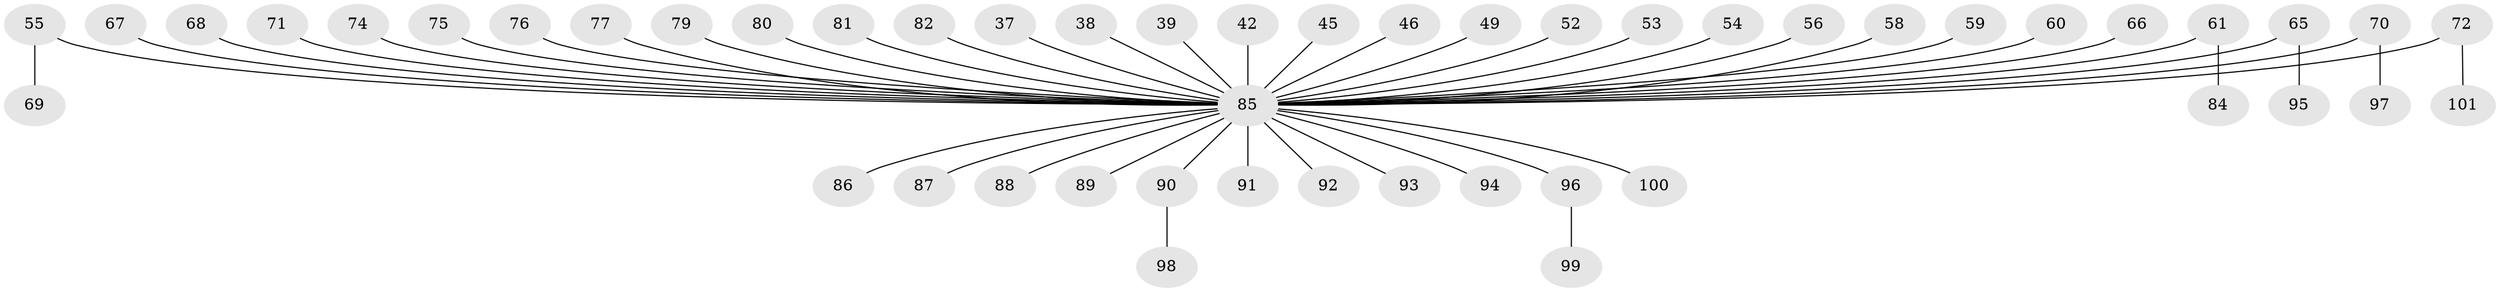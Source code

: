 // original degree distribution, {4: 0.0594059405940594, 5: 0.039603960396039604, 8: 0.009900990099009901, 3: 0.12871287128712872, 6: 0.019801980198019802, 2: 0.21782178217821782, 1: 0.5247524752475248}
// Generated by graph-tools (version 1.1) at 2025/53/03/09/25 04:53:51]
// undirected, 50 vertices, 49 edges
graph export_dot {
graph [start="1"]
  node [color=gray90,style=filled];
  37;
  38;
  39;
  42;
  45;
  46;
  49;
  52;
  53;
  54;
  55;
  56;
  58;
  59;
  60;
  61;
  65;
  66;
  67;
  68;
  69;
  70;
  71;
  72;
  74;
  75;
  76;
  77;
  79;
  80;
  81;
  82;
  84;
  85 [super="+18+35+22+44+50+25+47+64+73+83+29+32"];
  86;
  87;
  88;
  89;
  90 [super="+78"];
  91;
  92;
  93;
  94;
  95;
  96 [super="+31"];
  97;
  98;
  99;
  100;
  101;
  37 -- 85;
  38 -- 85;
  39 -- 85;
  42 -- 85;
  45 -- 85;
  46 -- 85;
  49 -- 85;
  52 -- 85;
  53 -- 85;
  54 -- 85;
  55 -- 69;
  55 -- 85;
  56 -- 85;
  58 -- 85;
  59 -- 85;
  60 -- 85;
  61 -- 84;
  61 -- 85;
  65 -- 95;
  65 -- 85;
  66 -- 85;
  67 -- 85;
  68 -- 85;
  70 -- 97;
  70 -- 85;
  71 -- 85;
  72 -- 101;
  72 -- 85;
  74 -- 85;
  75 -- 85;
  76 -- 85;
  77 -- 85;
  79 -- 85;
  80 -- 85;
  81 -- 85;
  82 -- 85;
  85 -- 87;
  85 -- 88;
  85 -- 100;
  85 -- 86;
  85 -- 92;
  85 -- 93;
  85 -- 90;
  85 -- 89;
  85 -- 91;
  85 -- 94;
  85 -- 96;
  90 -- 98;
  96 -- 99;
}
